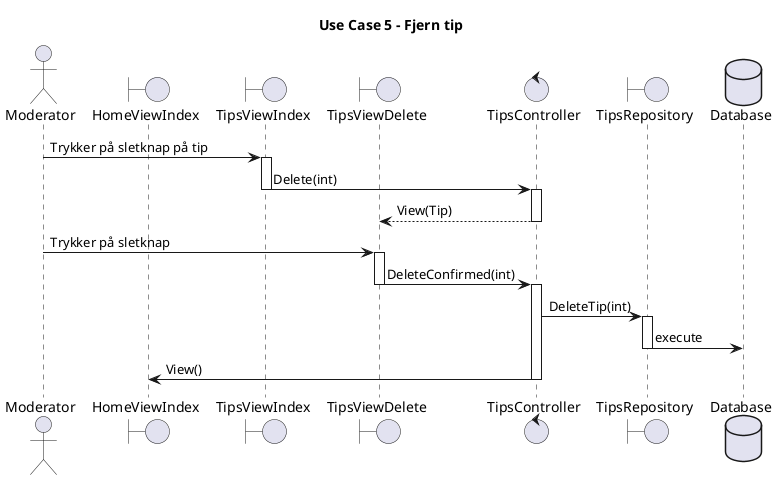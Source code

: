 @startuml
title Use Case 5 - Fjern tip

actor       Moderator       as mod
boundary       HomeViewIndex       as homeindex
boundary       TipsViewIndex       as tipsindex
boundary       TipsViewDelete       as tipsdel
control       TipsController       as tipscont
boundary       TipsRepository       as tipsrepo
database       Database       as db

/'entity       TipsModel       as tipsmodel'/

mod -> tipsindex: Trykker på sletknap på tip

Activate tipsindex
tipsindex -> tipscont: Delete(int)
Deactivate tipsindex

Activate tipscont
tipscont --> tipsdel: View(Tip)
Deactivate tipscont

mod -> tipsdel: Trykker på sletknap

Activate tipsdel
tipsdel -> tipscont: DeleteConfirmed(int)
Deactivate tipsdel

Activate tipscont
tipscont -> tipsrepo: DeleteTip(int)


Activate tipsrepo
tipsrepo -> db: execute
Deactivate tipsrepo

tipscont -> homeindex: View()
Deactivate tipscont

@enduml